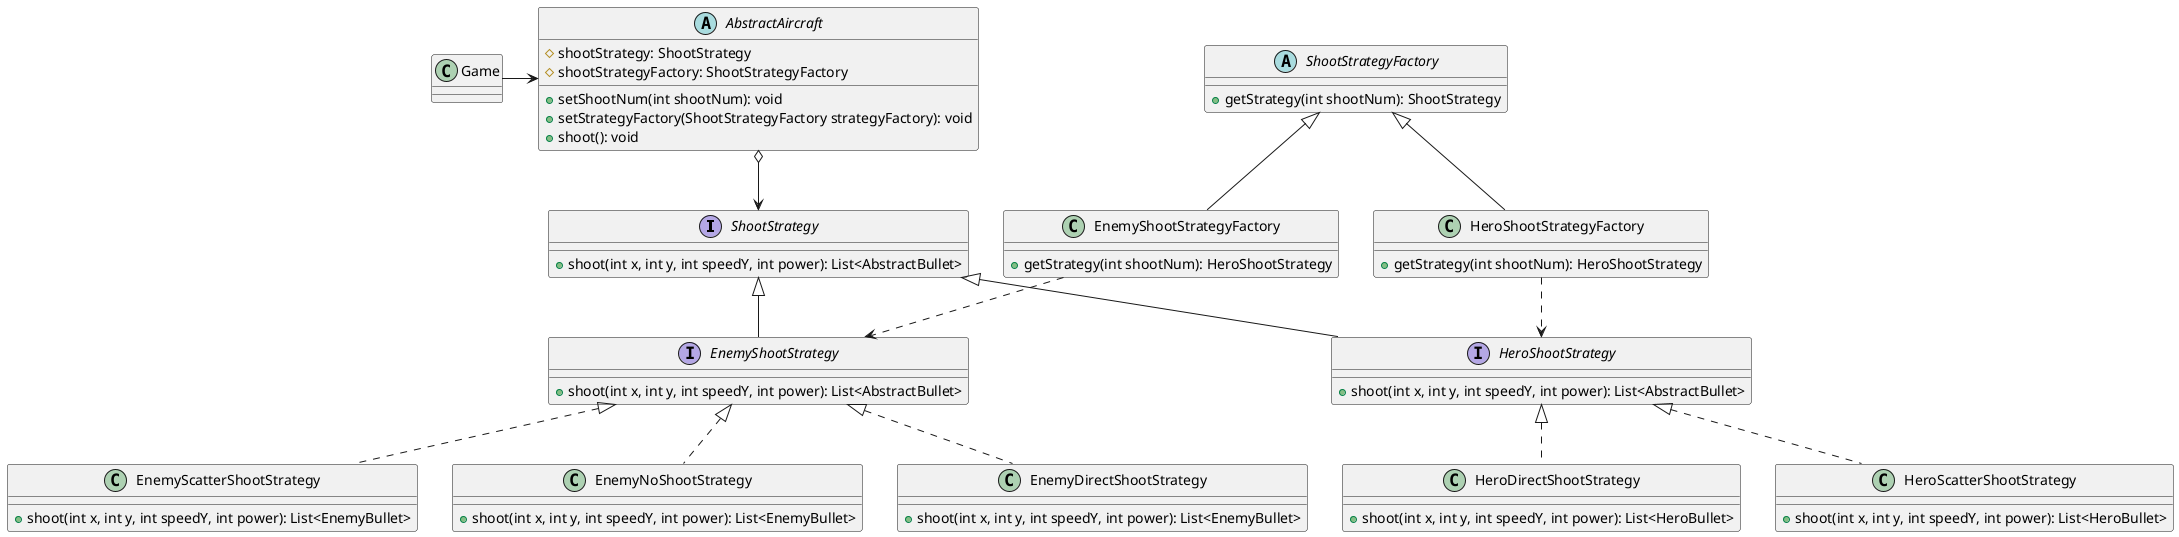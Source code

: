 @startuml

interface ShootStrategy {
    + shoot(int x, int y, int speedY, int power): List<AbstractBullet>
}

interface HeroShootStrategy extends ShootStrategy {
    + shoot(int x, int y, int speedY, int power): List<AbstractBullet>
}

interface EnemyShootStrategy extends ShootStrategy {
    + shoot(int x, int y, int speedY, int power): List<AbstractBullet>
}

class HeroDirectShootStrategy implements HeroShootStrategy {
    + shoot(int x, int y, int speedY, int power): List<HeroBullet>
}

class HeroScatterShootStrategy implements HeroShootStrategy {
    + shoot(int x, int y, int speedY, int power): List<HeroBullet>
}

class EnemyNoShootStrategy implements EnemyShootStrategy {
    + shoot(int x, int y, int speedY, int power): List<EnemyBullet>
}

class EnemyDirectShootStrategy implements EnemyShootStrategy {
    + shoot(int x, int y, int speedY, int power): List<EnemyBullet>
}

class EnemyScatterShootStrategy implements EnemyShootStrategy {
    + shoot(int x, int y, int speedY, int power): List<EnemyBullet>
}

abstract class ShootStrategyFactory {
    + getStrategy(int shootNum): ShootStrategy
}

class HeroShootStrategyFactory extends ShootStrategyFactory {
    + getStrategy(int shootNum): HeroShootStrategy
}

class EnemyShootStrategyFactory extends ShootStrategyFactory {
    + getStrategy(int shootNum): HeroShootStrategy
}

HeroShootStrategyFactory ..> HeroShootStrategy
EnemyShootStrategyFactory ..> EnemyShootStrategy

abstract class AbstractAircraft {
    # shootStrategy: ShootStrategy
    # shootStrategyFactory: ShootStrategyFactory
    + setShootNum(int shootNum): void
    + setStrategyFactory(ShootStrategyFactory strategyFactory): void
'    + setStrategy(ShootStrategy strategy): void
    + shoot(): void
}

AbstractAircraft o--> ShootStrategy

class Game {}

Game -> AbstractAircraft

@enduml